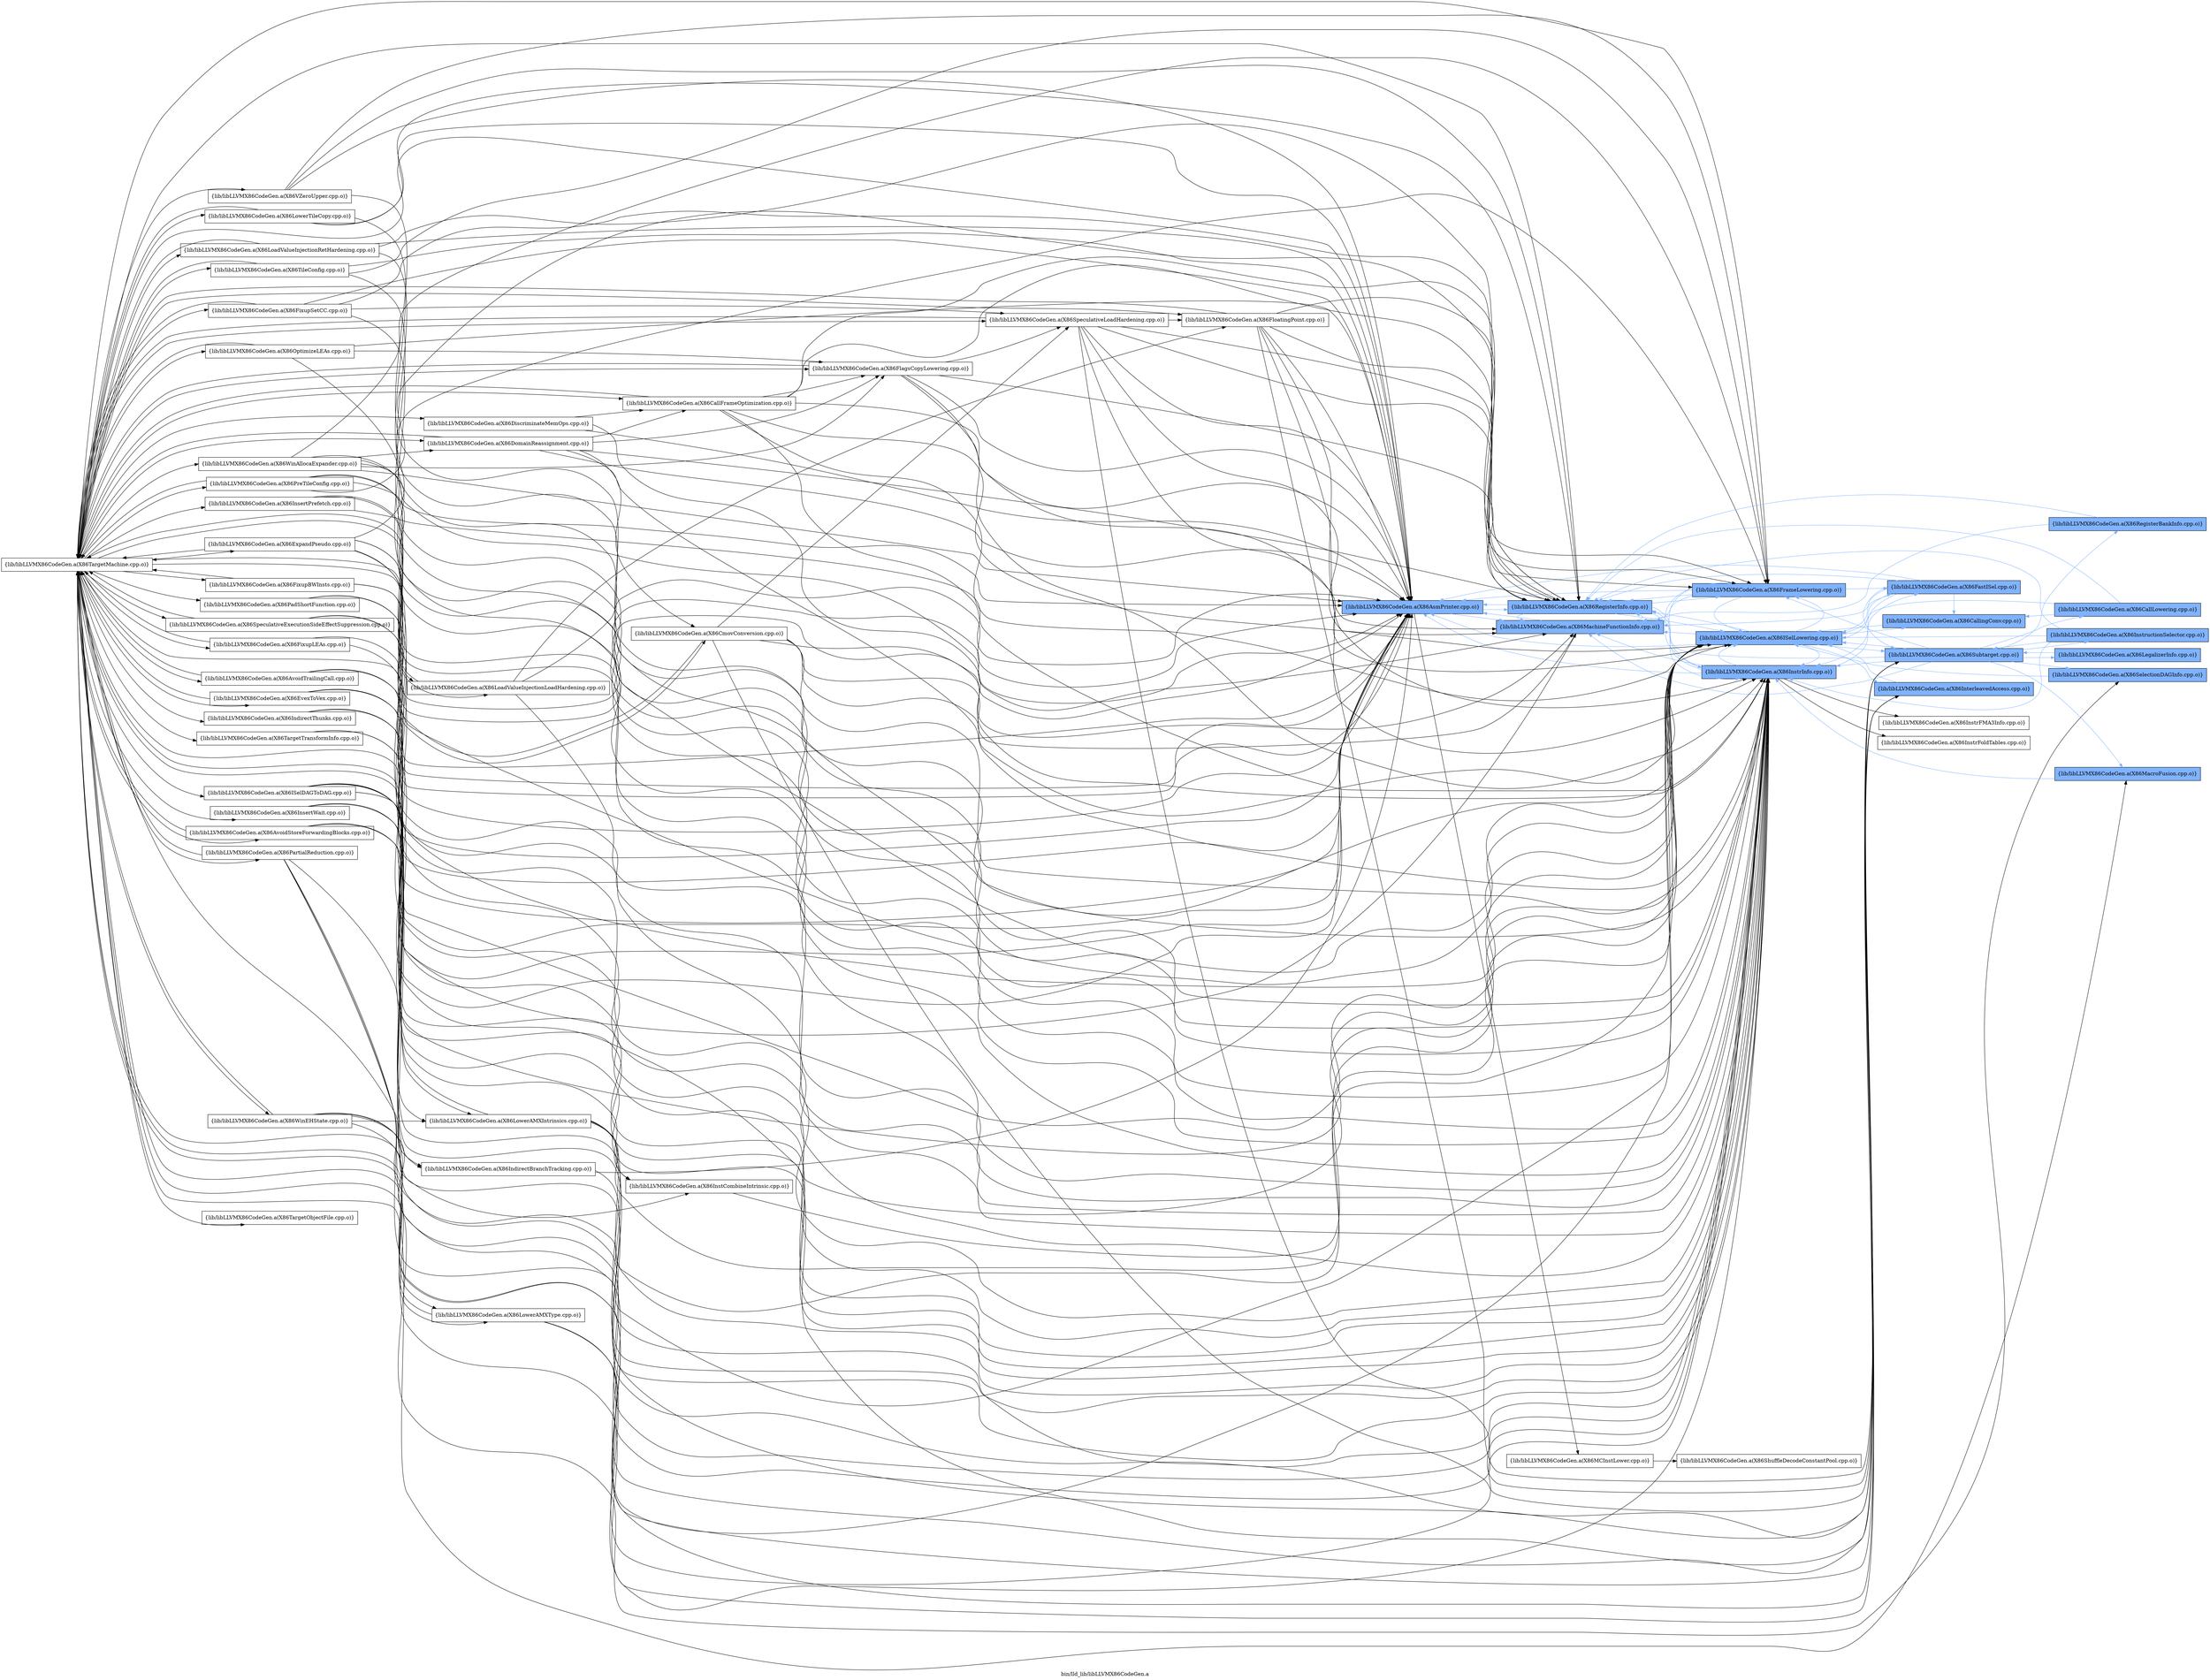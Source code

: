 digraph "bin/lld_lib/libLLVMX86CodeGen.a" {
	label="bin/lld_lib/libLLVMX86CodeGen.a";
	rankdir=LR;
	{ rank=same; Node0x5598d93063b8;  }
	{ rank=same; Node0x5598d9306d68; Node0x5598d9307df8; Node0x5598d930d6b8;  }
	{ rank=same; Node0x5598d92fc458; Node0x5598d930cf38; Node0x5598d930e518; Node0x5598d930ae18;  }
	{ rank=same; Node0x5598d930eba8; Node0x5598d92fd8f8; Node0x5598d92fc5e8; Node0x5598d92fb7d8; Node0x5598d930f198; Node0x5598d92fdb78;  }

	Node0x5598d93063b8 [shape=record,shape=box,group=1,style=filled,fillcolor="0.600000 0.5 1",label="{lib/libLLVMX86CodeGen.a(X86AsmPrinter.cpp.o)}"];
	Node0x5598d93063b8 -> Node0x5598d9306d68;
	Node0x5598d93063b8 -> Node0x5598d9307df8[color="0.600000 0.5 1"];
	Node0x5598d93063b8 -> Node0x5598d930d6b8[color="0.600000 0.5 1"];
	Node0x5598d9309888 [shape=record,shape=box,group=0,label="{lib/libLLVMX86CodeGen.a(X86TargetMachine.cpp.o)}"];
	Node0x5598d9309888 -> Node0x5598d93063b8;
	Node0x5598d9309888 -> Node0x5598d930d6b8;
	Node0x5598d9309888 -> Node0x5598d930cf38;
	Node0x5598d9309888 -> Node0x5598d930e518;
	Node0x5598d9309888 -> Node0x5598d930ae18;
	Node0x5598d9309888 -> Node0x5598d92fb7d8;
	Node0x5598d9309888 -> Node0x5598d93054b8;
	Node0x5598d9309888 -> Node0x5598d9309068;
	Node0x5598d9309888 -> Node0x5598d9309478;
	Node0x5598d9309888 -> Node0x5598d930a648;
	Node0x5598d9309888 -> Node0x5598d9305c38;
	Node0x5598d9309888 -> Node0x5598d93059b8;
	Node0x5598d9309888 -> Node0x5598d9306318;
	Node0x5598d9309888 -> Node0x5598d93073a8;
	Node0x5598d9309888 -> Node0x5598d930c858;
	Node0x5598d9309888 -> Node0x5598d930cb28;
	Node0x5598d9309888 -> Node0x5598d92fdf88;
	Node0x5598d9309888 -> Node0x5598d92ff8d8;
	Node0x5598d9309888 -> Node0x5598d92ff4c8;
	Node0x5598d9309888 -> Node0x5598d93005f8;
	Node0x5598d9309888 -> Node0x5598d92fbc38;
	Node0x5598d9309888 -> Node0x5598d92fb968;
	Node0x5598d9309888 -> Node0x5598d92fc2c8;
	Node0x5598d9309888 -> Node0x5598d92fd3a8;
	Node0x5598d9309888 -> Node0x5598d92fe6b8;
	Node0x5598d9309888 -> Node0x5598d93002d8;
	Node0x5598d9309888 -> Node0x5598d92ff6a8;
	Node0x5598d9309888 -> Node0x5598d9301458;
	Node0x5598d9309888 -> Node0x5598d9301638;
	Node0x5598d9309888 -> Node0x5598d9300eb8;
	Node0x5598d9309888 -> Node0x5598d93028f8;
	Node0x5598d9309888 -> Node0x5598d9302b78;
	Node0x5598d9309888 -> Node0x5598d9302538;
	Node0x5598d9309888 -> Node0x5598d9303938;
	Node0x5598d9309888 -> Node0x5598d9303348;
	Node0x5598d9309888 -> Node0x5598d92ee2b8;
	Node0x5598d9309888 -> Node0x5598d92eea88;
	Node0x5598d9309888 -> Node0x5598d92ecaf8;
	Node0x5598d9309888 -> Node0x5598d92ed278;
	Node0x5598d9309888 -> Node0x5598d92eda48;
	Node0x5598d9309888 -> Node0x5598d92eba68;
	Node0x5598d9309888 -> Node0x5598d92ec148;
	Node0x5598d9309888 -> Node0x5598d92ec418;
	Node0x5598d9309888 -> Node0x5598d92ea988;
	Node0x5598d9306d68 [shape=record,shape=box,group=0,label="{lib/libLLVMX86CodeGen.a(X86MCInstLower.cpp.o)}"];
	Node0x5598d9306d68 -> Node0x5598d92fc458;
	Node0x5598d9307df8 [shape=record,shape=box,group=1,style=filled,fillcolor="0.600000 0.5 1",label="{lib/libLLVMX86CodeGen.a(X86MachineFunctionInfo.cpp.o)}"];
	Node0x5598d9307df8 -> Node0x5598d93063b8[color="0.600000 0.5 1"];
	Node0x5598d9307df8 -> Node0x5598d930d6b8[color="0.600000 0.5 1"];
	Node0x5598d930d6b8 [shape=record,shape=box,group=1,style=filled,fillcolor="0.600000 0.5 1",label="{lib/libLLVMX86CodeGen.a(X86RegisterInfo.cpp.o)}"];
	Node0x5598d930d6b8 -> Node0x5598d93063b8[color="0.600000 0.5 1"];
	Node0x5598d930d6b8 -> Node0x5598d9307df8[color="0.600000 0.5 1"];
	Node0x5598d930d6b8 -> Node0x5598d930cf38[color="0.600000 0.5 1"];
	Node0x5598d930d6b8 -> Node0x5598d930e518[color="0.600000 0.5 1"];
	Node0x5598d930d6b8 -> Node0x5598d930ae18[color="0.600000 0.5 1"];
	Node0x5598d92fc458 [shape=record,shape=box,group=0,label="{lib/libLLVMX86CodeGen.a(X86ShuffleDecodeConstantPool.cpp.o)}"];
	Node0x5598d930cf38 [shape=record,shape=box,group=1,style=filled,fillcolor="0.600000 0.5 1",label="{lib/libLLVMX86CodeGen.a(X86ISelLowering.cpp.o)}"];
	Node0x5598d930cf38 -> Node0x5598d93063b8[color="0.600000 0.5 1"];
	Node0x5598d930cf38 -> Node0x5598d9307df8[color="0.600000 0.5 1"];
	Node0x5598d930cf38 -> Node0x5598d930d6b8[color="0.600000 0.5 1"];
	Node0x5598d930cf38 -> Node0x5598d930eba8[color="0.600000 0.5 1"];
	Node0x5598d930cf38 -> Node0x5598d930e518[color="0.600000 0.5 1"];
	Node0x5598d930cf38 -> Node0x5598d930ae18[color="0.600000 0.5 1"];
	Node0x5598d930cf38 -> Node0x5598d92fd8f8[color="0.600000 0.5 1"];
	Node0x5598d930cf38 -> Node0x5598d92fc5e8[color="0.600000 0.5 1"];
	Node0x5598d930cf38 -> Node0x5598d92fb7d8[color="0.600000 0.5 1"];
	Node0x5598d930e518 [shape=record,shape=box,group=1,style=filled,fillcolor="0.600000 0.5 1",label="{lib/libLLVMX86CodeGen.a(X86InstrInfo.cpp.o)}"];
	Node0x5598d930e518 -> Node0x5598d93063b8[color="0.600000 0.5 1"];
	Node0x5598d930e518 -> Node0x5598d9307df8[color="0.600000 0.5 1"];
	Node0x5598d930e518 -> Node0x5598d930d6b8[color="0.600000 0.5 1"];
	Node0x5598d930e518 -> Node0x5598d930cf38[color="0.600000 0.5 1"];
	Node0x5598d930e518 -> Node0x5598d930eba8[color="0.600000 0.5 1"];
	Node0x5598d930e518 -> Node0x5598d930f198;
	Node0x5598d930e518 -> Node0x5598d930ae18[color="0.600000 0.5 1"];
	Node0x5598d930e518 -> Node0x5598d92fdb78;
	Node0x5598d930ae18 [shape=record,shape=box,group=1,style=filled,fillcolor="0.600000 0.5 1",label="{lib/libLLVMX86CodeGen.a(X86FrameLowering.cpp.o)}"];
	Node0x5598d930ae18 -> Node0x5598d93063b8[color="0.600000 0.5 1"];
	Node0x5598d930ae18 -> Node0x5598d9307df8[color="0.600000 0.5 1"];
	Node0x5598d930ae18 -> Node0x5598d930d6b8[color="0.600000 0.5 1"];
	Node0x5598d930ae18 -> Node0x5598d930cf38[color="0.600000 0.5 1"];
	Node0x5598d930ae18 -> Node0x5598d930eba8[color="0.600000 0.5 1"];
	Node0x5598d930ae18 -> Node0x5598d930e518[color="0.600000 0.5 1"];
	Node0x5598d930eba8 [shape=record,shape=box,group=1,style=filled,fillcolor="0.600000 0.5 1",label="{lib/libLLVMX86CodeGen.a(X86FastISel.cpp.o)}"];
	Node0x5598d930eba8 -> Node0x5598d93063b8[color="0.600000 0.5 1"];
	Node0x5598d930eba8 -> Node0x5598d9307df8[color="0.600000 0.5 1"];
	Node0x5598d930eba8 -> Node0x5598d930d6b8[color="0.600000 0.5 1"];
	Node0x5598d930eba8 -> Node0x5598d930cf38[color="0.600000 0.5 1"];
	Node0x5598d930eba8 -> Node0x5598d930e518[color="0.600000 0.5 1"];
	Node0x5598d930eba8 -> Node0x5598d92fd8f8[color="0.600000 0.5 1"];
	Node0x5598d930eba8 -> Node0x5598d92fb7d8[color="0.600000 0.5 1"];
	Node0x5598d92fd8f8 [shape=record,shape=box,group=1,style=filled,fillcolor="0.600000 0.5 1",label="{lib/libLLVMX86CodeGen.a(X86CallingConv.cpp.o)}"];
	Node0x5598d92fd8f8 -> Node0x5598d930cf38[color="0.600000 0.5 1"];
	Node0x5598d92fc5e8 [shape=record,shape=box,group=1,style=filled,fillcolor="0.600000 0.5 1",label="{lib/libLLVMX86CodeGen.a(X86InterleavedAccess.cpp.o)}"];
	Node0x5598d92fc5e8 -> Node0x5598d930cf38[color="0.600000 0.5 1"];
	Node0x5598d92fb7d8 [shape=record,shape=box,group=1,style=filled,fillcolor="0.600000 0.5 1",label="{lib/libLLVMX86CodeGen.a(X86Subtarget.cpp.o)}"];
	Node0x5598d92fb7d8 -> Node0x5598d9307df8[color="0.600000 0.5 1"];
	Node0x5598d92fb7d8 -> Node0x5598d930d6b8[color="0.600000 0.5 1"];
	Node0x5598d92fb7d8 -> Node0x5598d930cf38[color="0.600000 0.5 1"];
	Node0x5598d92fb7d8 -> Node0x5598d930e518[color="0.600000 0.5 1"];
	Node0x5598d92fb7d8 -> Node0x5598d930ae18[color="0.600000 0.5 1"];
	Node0x5598d92fb7d8 -> Node0x5598d93054b8[color="0.600000 0.5 1"];
	Node0x5598d92fb7d8 -> Node0x5598d9304ba8[color="0.600000 0.5 1"];
	Node0x5598d92fb7d8 -> Node0x5598d9303c08[color="0.600000 0.5 1"];
	Node0x5598d92fb7d8 -> Node0x5598d93037a8[color="0.600000 0.5 1"];
	Node0x5598d92fb7d8 -> Node0x5598d9302858[color="0.600000 0.5 1"];
	Node0x5598d92fb7d8 -> Node0x5598d9309068[color="0.600000 0.5 1"];
	Node0x5598d930f198 [shape=record,shape=box,group=0,label="{lib/libLLVMX86CodeGen.a(X86InstrFoldTables.cpp.o)}"];
	Node0x5598d92fdb78 [shape=record,shape=box,group=0,label="{lib/libLLVMX86CodeGen.a(X86InstrFMA3Info.cpp.o)}"];
	Node0x5598d93054b8 [shape=record,shape=box,group=1,style=filled,fillcolor="0.600000 0.5 1",label="{lib/libLLVMX86CodeGen.a(X86SelectionDAGInfo.cpp.o)}"];
	Node0x5598d93054b8 -> Node0x5598d930cf38[color="0.600000 0.5 1"];
	Node0x5598d9304ba8 [shape=record,shape=box,group=1,style=filled,fillcolor="0.600000 0.5 1",label="{lib/libLLVMX86CodeGen.a(X86CallLowering.cpp.o)}"];
	Node0x5598d9304ba8 -> Node0x5598d930d6b8[color="0.600000 0.5 1"];
	Node0x5598d9304ba8 -> Node0x5598d930cf38[color="0.600000 0.5 1"];
	Node0x5598d9304ba8 -> Node0x5598d92fd8f8[color="0.600000 0.5 1"];
	Node0x5598d9303c08 [shape=record,shape=box,group=1,style=filled,fillcolor="0.600000 0.5 1",label="{lib/libLLVMX86CodeGen.a(X86LegalizerInfo.cpp.o)}"];
	Node0x5598d9303c08 -> Node0x5598d92fb7d8[color="0.600000 0.5 1"];
	Node0x5598d93037a8 [shape=record,shape=box,group=1,style=filled,fillcolor="0.600000 0.5 1",label="{lib/libLLVMX86CodeGen.a(X86RegisterBankInfo.cpp.o)}"];
	Node0x5598d93037a8 -> Node0x5598d9307df8[color="0.600000 0.5 1"];
	Node0x5598d93037a8 -> Node0x5598d930d6b8[color="0.600000 0.5 1"];
	Node0x5598d9302858 [shape=record,shape=box,group=1,style=filled,fillcolor="0.600000 0.5 1",label="{lib/libLLVMX86CodeGen.a(X86InstructionSelector.cpp.o)}"];
	Node0x5598d9302858 -> Node0x5598d930d6b8[color="0.600000 0.5 1"];
	Node0x5598d9302858 -> Node0x5598d930cf38[color="0.600000 0.5 1"];
	Node0x5598d9302858 -> Node0x5598d930e518[color="0.600000 0.5 1"];
	Node0x5598d9302858 -> Node0x5598d92fb7d8[color="0.600000 0.5 1"];
	Node0x5598d9309068 [shape=record,shape=box,group=1,style=filled,fillcolor="0.600000 0.5 1",label="{lib/libLLVMX86CodeGen.a(X86MacroFusion.cpp.o)}"];
	Node0x5598d9309068 -> Node0x5598d930e518[color="0.600000 0.5 1"];
	Node0x5598d9309478 [shape=record,shape=box,group=0,label="{lib/libLLVMX86CodeGen.a(X86InstCombineIntrinsic.cpp.o)}"];
	Node0x5598d9309478 -> Node0x5598d930cf38;
	Node0x5598d930a648 [shape=record,shape=box,group=0,label="{lib/libLLVMX86CodeGen.a(X86SpeculativeExecutionSideEffectSuppression.cpp.o)}"];
	Node0x5598d930a648 -> Node0x5598d93063b8;
	Node0x5598d930a648 -> Node0x5598d930e518;
	Node0x5598d930a648 -> Node0x5598d9309888;
	Node0x5598d9305c38 [shape=record,shape=box,group=0,label="{lib/libLLVMX86CodeGen.a(X86IndirectThunks.cpp.o)}"];
	Node0x5598d9305c38 -> Node0x5598d93063b8;
	Node0x5598d9305c38 -> Node0x5598d930cf38;
	Node0x5598d9305c38 -> Node0x5598d930e518;
	Node0x5598d93059b8 [shape=record,shape=box,group=0,label="{lib/libLLVMX86CodeGen.a(X86LoadValueInjectionRetHardening.cpp.o)}"];
	Node0x5598d93059b8 -> Node0x5598d93063b8;
	Node0x5598d93059b8 -> Node0x5598d930d6b8;
	Node0x5598d93059b8 -> Node0x5598d930e518;
	Node0x5598d93059b8 -> Node0x5598d9309888;
	Node0x5598d9306318 [shape=record,shape=box,group=0,label="{lib/libLLVMX86CodeGen.a(X86AvoidTrailingCall.cpp.o)}"];
	Node0x5598d9306318 -> Node0x5598d93063b8;
	Node0x5598d9306318 -> Node0x5598d930e518;
	Node0x5598d9306318 -> Node0x5598d9309888;
	Node0x5598d93073a8 [shape=record,shape=box,group=0,label="{lib/libLLVMX86CodeGen.a(X86ExpandPseudo.cpp.o)}"];
	Node0x5598d93073a8 -> Node0x5598d93063b8;
	Node0x5598d93073a8 -> Node0x5598d9307df8;
	Node0x5598d93073a8 -> Node0x5598d930cf38;
	Node0x5598d93073a8 -> Node0x5598d930e518;
	Node0x5598d93073a8 -> Node0x5598d930ae18;
	Node0x5598d93073a8 -> Node0x5598d9309888;
	Node0x5598d930c858 [shape=record,shape=box,group=0,label="{lib/libLLVMX86CodeGen.a(X86LowerTileCopy.cpp.o)}"];
	Node0x5598d930c858 -> Node0x5598d93063b8;
	Node0x5598d930c858 -> Node0x5598d930d6b8;
	Node0x5598d930c858 -> Node0x5598d930e518;
	Node0x5598d930c858 -> Node0x5598d9309888;
	Node0x5598d930cb28 [shape=record,shape=box,group=0,label="{lib/libLLVMX86CodeGen.a(X86FloatingPoint.cpp.o)}"];
	Node0x5598d930cb28 -> Node0x5598d93063b8;
	Node0x5598d930cb28 -> Node0x5598d9307df8;
	Node0x5598d930cb28 -> Node0x5598d930d6b8;
	Node0x5598d930cb28 -> Node0x5598d930e518;
	Node0x5598d930cb28 -> Node0x5598d930ae18;
	Node0x5598d930cb28 -> Node0x5598d92fb7d8;
	Node0x5598d930cb28 -> Node0x5598d9309888;
	Node0x5598d92fdf88 [shape=record,shape=box,group=0,label="{lib/libLLVMX86CodeGen.a(X86LoadValueInjectionLoadHardening.cpp.o)}"];
	Node0x5598d92fdf88 -> Node0x5598d93063b8;
	Node0x5598d92fdf88 -> Node0x5598d930e518;
	Node0x5598d92fdf88 -> Node0x5598d9309888;
	Node0x5598d92fdf88 -> Node0x5598d930cb28;
	Node0x5598d92ff8d8 [shape=record,shape=box,group=0,label="{lib/libLLVMX86CodeGen.a(X86TileConfig.cpp.o)}"];
	Node0x5598d92ff8d8 -> Node0x5598d93063b8;
	Node0x5598d92ff8d8 -> Node0x5598d930e518;
	Node0x5598d92ff8d8 -> Node0x5598d930ae18;
	Node0x5598d92ff8d8 -> Node0x5598d9309888;
	Node0x5598d92ff4c8 [shape=record,shape=box,group=0,label="{lib/libLLVMX86CodeGen.a(X86SpeculativeLoadHardening.cpp.o)}"];
	Node0x5598d92ff4c8 -> Node0x5598d93063b8;
	Node0x5598d92ff4c8 -> Node0x5598d930d6b8;
	Node0x5598d92ff4c8 -> Node0x5598d930cf38;
	Node0x5598d92ff4c8 -> Node0x5598d930e518;
	Node0x5598d92ff4c8 -> Node0x5598d930ae18;
	Node0x5598d92ff4c8 -> Node0x5598d92fb7d8;
	Node0x5598d92ff4c8 -> Node0x5598d9309888;
	Node0x5598d92ff4c8 -> Node0x5598d930cb28;
	Node0x5598d93005f8 [shape=record,shape=box,group=0,label="{lib/libLLVMX86CodeGen.a(X86FlagsCopyLowering.cpp.o)}"];
	Node0x5598d93005f8 -> Node0x5598d93063b8;
	Node0x5598d93005f8 -> Node0x5598d930d6b8;
	Node0x5598d93005f8 -> Node0x5598d930cf38;
	Node0x5598d93005f8 -> Node0x5598d930e518;
	Node0x5598d93005f8 -> Node0x5598d9309888;
	Node0x5598d93005f8 -> Node0x5598d92ff4c8;
	Node0x5598d92fbc38 [shape=record,shape=box,group=0,label="{lib/libLLVMX86CodeGen.a(X86FixupSetCC.cpp.o)}"];
	Node0x5598d92fbc38 -> Node0x5598d93063b8;
	Node0x5598d92fbc38 -> Node0x5598d930d6b8;
	Node0x5598d92fbc38 -> Node0x5598d930e518;
	Node0x5598d92fbc38 -> Node0x5598d9309888;
	Node0x5598d92fbc38 -> Node0x5598d92ff4c8;
	Node0x5598d92fb968 [shape=record,shape=box,group=0,label="{lib/libLLVMX86CodeGen.a(X86OptimizeLEAs.cpp.o)}"];
	Node0x5598d92fb968 -> Node0x5598d93063b8;
	Node0x5598d92fb968 -> Node0x5598d930e518;
	Node0x5598d92fb968 -> Node0x5598d9309888;
	Node0x5598d92fb968 -> Node0x5598d93005f8;
	Node0x5598d92fc2c8 [shape=record,shape=box,group=0,label="{lib/libLLVMX86CodeGen.a(X86CallFrameOptimization.cpp.o)}"];
	Node0x5598d92fc2c8 -> Node0x5598d93063b8;
	Node0x5598d92fc2c8 -> Node0x5598d9307df8;
	Node0x5598d92fc2c8 -> Node0x5598d930d6b8;
	Node0x5598d92fc2c8 -> Node0x5598d930cf38;
	Node0x5598d92fc2c8 -> Node0x5598d930e518;
	Node0x5598d92fc2c8 -> Node0x5598d930ae18;
	Node0x5598d92fc2c8 -> Node0x5598d9309888;
	Node0x5598d92fc2c8 -> Node0x5598d93005f8;
	Node0x5598d92fd3a8 [shape=record,shape=box,group=0,label="{lib/libLLVMX86CodeGen.a(X86AvoidStoreForwardingBlocks.cpp.o)}"];
	Node0x5598d92fd3a8 -> Node0x5598d93063b8;
	Node0x5598d92fd3a8 -> Node0x5598d930e518;
	Node0x5598d92fd3a8 -> Node0x5598d9309888;
	Node0x5598d92fe6b8 [shape=record,shape=box,group=0,label="{lib/libLLVMX86CodeGen.a(X86PreTileConfig.cpp.o)}"];
	Node0x5598d92fe6b8 -> Node0x5598d93063b8;
	Node0x5598d92fe6b8 -> Node0x5598d930d6b8;
	Node0x5598d92fe6b8 -> Node0x5598d930cf38;
	Node0x5598d92fe6b8 -> Node0x5598d930e518;
	Node0x5598d92fe6b8 -> Node0x5598d9309888;
	Node0x5598d93002d8 [shape=record,shape=box,group=0,label="{lib/libLLVMX86CodeGen.a(X86CmovConversion.cpp.o)}"];
	Node0x5598d93002d8 -> Node0x5598d93063b8;
	Node0x5598d93002d8 -> Node0x5598d9307df8;
	Node0x5598d93002d8 -> Node0x5598d930cf38;
	Node0x5598d93002d8 -> Node0x5598d930e518;
	Node0x5598d93002d8 -> Node0x5598d92fb7d8;
	Node0x5598d93002d8 -> Node0x5598d9309888;
	Node0x5598d93002d8 -> Node0x5598d92ff4c8;
	Node0x5598d92ff6a8 [shape=record,shape=box,group=0,label="{lib/libLLVMX86CodeGen.a(X86ISelDAGToDAG.cpp.o)}"];
	Node0x5598d92ff6a8 -> Node0x5598d93063b8;
	Node0x5598d92ff6a8 -> Node0x5598d9307df8;
	Node0x5598d92ff6a8 -> Node0x5598d930cf38;
	Node0x5598d92ff6a8 -> Node0x5598d930e518;
	Node0x5598d92ff6a8 -> Node0x5598d92fb7d8;
	Node0x5598d92ff6a8 -> Node0x5598d9301458;
	Node0x5598d9301458 [shape=record,shape=box,group=0,label="{lib/libLLVMX86CodeGen.a(X86IndirectBranchTracking.cpp.o)}"];
	Node0x5598d9301458 -> Node0x5598d93063b8;
	Node0x5598d9301458 -> Node0x5598d930e518;
	Node0x5598d9301638 [shape=record,shape=box,group=0,label="{lib/libLLVMX86CodeGen.a(X86EvexToVex.cpp.o)}"];
	Node0x5598d9301638 -> Node0x5598d93063b8;
	Node0x5598d9301638 -> Node0x5598d930e518;
	Node0x5598d9301638 -> Node0x5598d9309888;
	Node0x5598d9300eb8 [shape=record,shape=box,group=0,label="{lib/libLLVMX86CodeGen.a(X86DiscriminateMemOps.cpp.o)}"];
	Node0x5598d9300eb8 -> Node0x5598d93063b8;
	Node0x5598d9300eb8 -> Node0x5598d930e518;
	Node0x5598d9300eb8 -> Node0x5598d92fc2c8;
	Node0x5598d93028f8 [shape=record,shape=box,group=0,label="{lib/libLLVMX86CodeGen.a(X86InsertPrefetch.cpp.o)}"];
	Node0x5598d93028f8 -> Node0x5598d93063b8;
	Node0x5598d93028f8 -> Node0x5598d930e518;
	Node0x5598d93028f8 -> Node0x5598d92fdf88;
	Node0x5598d9302b78 [shape=record,shape=box,group=0,label="{lib/libLLVMX86CodeGen.a(X86FixupBWInsts.cpp.o)}"];
	Node0x5598d9302b78 -> Node0x5598d93063b8;
	Node0x5598d9302b78 -> Node0x5598d930e518;
	Node0x5598d9302b78 -> Node0x5598d9309888;
	Node0x5598d9302538 [shape=record,shape=box,group=0,label="{lib/libLLVMX86CodeGen.a(X86PadShortFunction.cpp.o)}"];
	Node0x5598d9302538 -> Node0x5598d93063b8;
	Node0x5598d9302538 -> Node0x5598d930e518;
	Node0x5598d9303938 [shape=record,shape=box,group=0,label="{lib/libLLVMX86CodeGen.a(X86FixupLEAs.cpp.o)}"];
	Node0x5598d9303938 -> Node0x5598d93063b8;
	Node0x5598d9303938 -> Node0x5598d930e518;
	Node0x5598d9303938 -> Node0x5598d9309888;
	Node0x5598d9303348 [shape=record,shape=box,group=0,label="{lib/libLLVMX86CodeGen.a(X86LowerAMXIntrinsics.cpp.o)}"];
	Node0x5598d9303348 -> Node0x5598d930cf38;
	Node0x5598d9303348 -> Node0x5598d930e518;
	Node0x5598d9303348 -> Node0x5598d92fc5e8;
	Node0x5598d9303348 -> Node0x5598d9309888;
	Node0x5598d9303348 -> Node0x5598d9309478;
	Node0x5598d92ee2b8 [shape=record,shape=box,group=0,label="{lib/libLLVMX86CodeGen.a(X86LowerAMXType.cpp.o)}"];
	Node0x5598d92ee2b8 -> Node0x5598d930cf38;
	Node0x5598d92ee2b8 -> Node0x5598d930e518;
	Node0x5598d92ee2b8 -> Node0x5598d92fc5e8;
	Node0x5598d92ee2b8 -> Node0x5598d9309888;
	Node0x5598d92eea88 [shape=record,shape=box,group=0,label="{lib/libLLVMX86CodeGen.a(X86DomainReassignment.cpp.o)}"];
	Node0x5598d92eea88 -> Node0x5598d93063b8;
	Node0x5598d92eea88 -> Node0x5598d930d6b8;
	Node0x5598d92eea88 -> Node0x5598d930e518;
	Node0x5598d92eea88 -> Node0x5598d9309888;
	Node0x5598d92eea88 -> Node0x5598d93005f8;
	Node0x5598d92eea88 -> Node0x5598d92fc2c8;
	Node0x5598d92eea88 -> Node0x5598d93002d8;
	Node0x5598d92ecaf8 [shape=record,shape=box,group=0,label="{lib/libLLVMX86CodeGen.a(X86PartialReduction.cpp.o)}"];
	Node0x5598d92ecaf8 -> Node0x5598d930cf38;
	Node0x5598d92ecaf8 -> Node0x5598d930e518;
	Node0x5598d92ecaf8 -> Node0x5598d92fc5e8;
	Node0x5598d92ecaf8 -> Node0x5598d9309888;
	Node0x5598d92ecaf8 -> Node0x5598d9303348;
	Node0x5598d92ed278 [shape=record,shape=box,group=0,label="{lib/libLLVMX86CodeGen.a(X86TargetObjectFile.cpp.o)}"];
	Node0x5598d92eda48 [shape=record,shape=box,group=0,label="{lib/libLLVMX86CodeGen.a(X86TargetTransformInfo.cpp.o)}"];
	Node0x5598d92eda48 -> Node0x5598d930cf38;
	Node0x5598d92eda48 -> Node0x5598d92fb7d8;
	Node0x5598d92eba68 [shape=record,shape=box,group=0,label="{lib/libLLVMX86CodeGen.a(X86VZeroUpper.cpp.o)}"];
	Node0x5598d92eba68 -> Node0x5598d93063b8;
	Node0x5598d92eba68 -> Node0x5598d930d6b8;
	Node0x5598d92eba68 -> Node0x5598d930e518;
	Node0x5598d92eba68 -> Node0x5598d930ae18;
	Node0x5598d92ec148 [shape=record,shape=box,group=0,label="{lib/libLLVMX86CodeGen.a(X86WinAllocaExpander.cpp.o)}"];
	Node0x5598d92ec148 -> Node0x5598d93063b8;
	Node0x5598d92ec148 -> Node0x5598d9307df8;
	Node0x5598d92ec148 -> Node0x5598d930cf38;
	Node0x5598d92ec148 -> Node0x5598d930e518;
	Node0x5598d92ec148 -> Node0x5598d930ae18;
	Node0x5598d92ec148 -> Node0x5598d93005f8;
	Node0x5598d92ec148 -> Node0x5598d92eea88;
	Node0x5598d92ec418 [shape=record,shape=box,group=0,label="{lib/libLLVMX86CodeGen.a(X86WinEHState.cpp.o)}"];
	Node0x5598d92ec418 -> Node0x5598d930cf38;
	Node0x5598d92ec418 -> Node0x5598d92fc5e8;
	Node0x5598d92ec418 -> Node0x5598d9309888;
	Node0x5598d92ec418 -> Node0x5598d9309478;
	Node0x5598d92ec418 -> Node0x5598d9303348;
	Node0x5598d92ec418 -> Node0x5598d92ee2b8;
	Node0x5598d92ea988 [shape=record,shape=box,group=0,label="{lib/libLLVMX86CodeGen.a(X86InsertWait.cpp.o)}"];
	Node0x5598d92ea988 -> Node0x5598d93063b8;
	Node0x5598d92ea988 -> Node0x5598d930e518;
}
